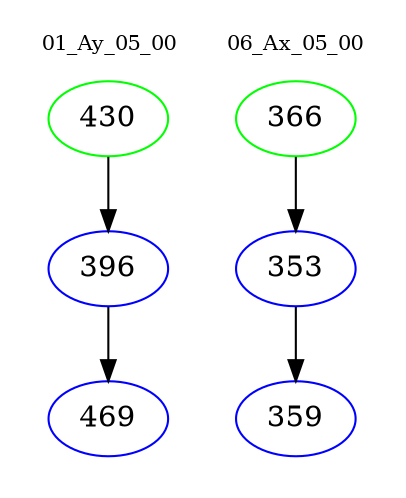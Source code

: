 digraph{
subgraph cluster_0 {
color = white
label = "01_Ay_05_00";
fontsize=10;
T0_430 [label="430", color="green"]
T0_430 -> T0_396 [color="black"]
T0_396 [label="396", color="blue"]
T0_396 -> T0_469 [color="black"]
T0_469 [label="469", color="blue"]
}
subgraph cluster_1 {
color = white
label = "06_Ax_05_00";
fontsize=10;
T1_366 [label="366", color="green"]
T1_366 -> T1_353 [color="black"]
T1_353 [label="353", color="blue"]
T1_353 -> T1_359 [color="black"]
T1_359 [label="359", color="blue"]
}
}
